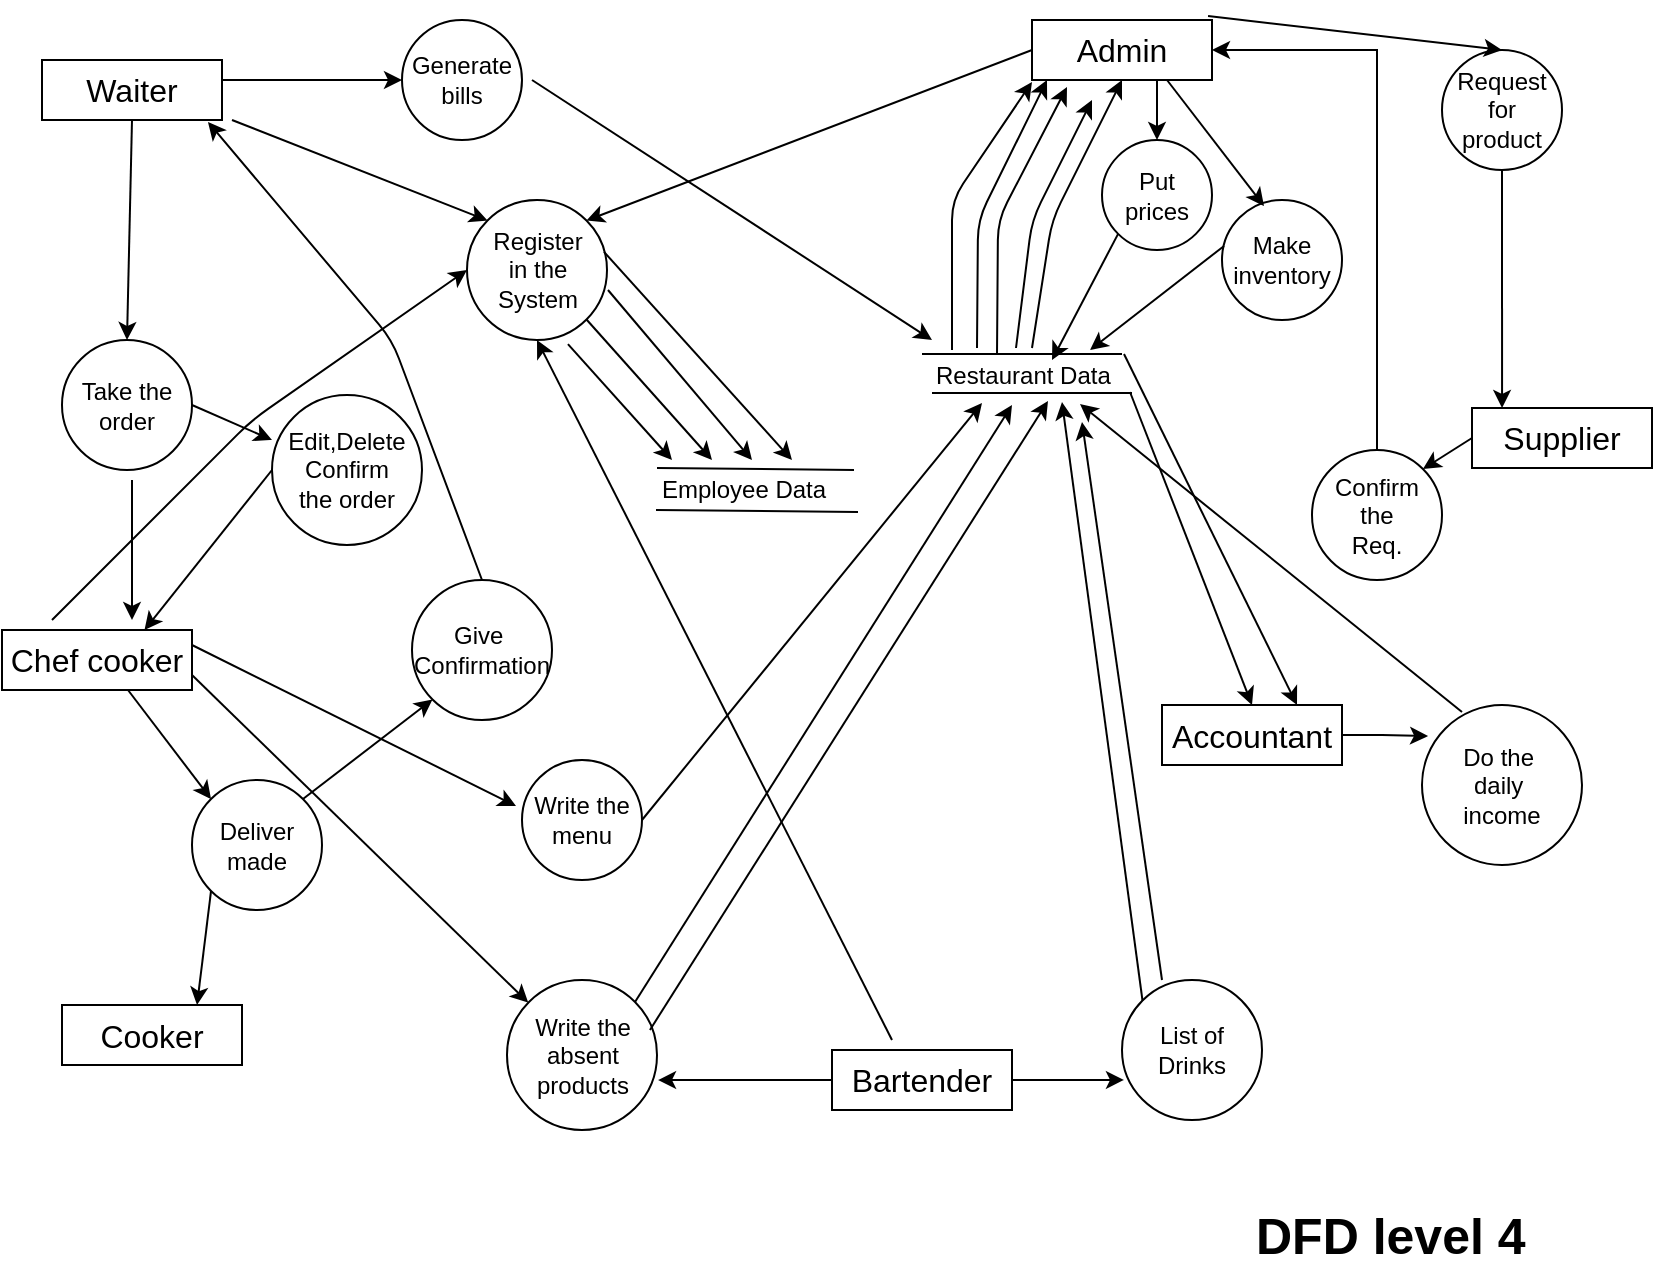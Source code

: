 <mxfile version="10.6.7" type="github"><diagram id="ny1YZEb842Sfyrmb8Omo" name="Page-1"><mxGraphModel dx="1074" dy="616" grid="1" gridSize="10" guides="1" tooltips="1" connect="1" arrows="1" fold="1" page="1" pageScale="1" pageWidth="850" pageHeight="1100" math="0" shadow="0"><root><mxCell id="0"/><mxCell id="1" parent="0"/><mxCell id="gj40FE9kpCNdTd7TngQo-2" value="&lt;font style=&quot;font-size: 16px&quot;&gt;Waiter&lt;/font&gt;" style="rounded=0;whiteSpace=wrap;html=1;" vertex="1" parent="1"><mxGeometry x="35" y="40" width="90" height="30" as="geometry"/></mxCell><mxCell id="gj40FE9kpCNdTd7TngQo-82" style="edgeStyle=orthogonalEdgeStyle;rounded=0;orthogonalLoop=1;jettySize=auto;html=1;exitX=0.5;exitY=1;exitDx=0;exitDy=0;entryX=0.5;entryY=0;entryDx=0;entryDy=0;" edge="1" parent="1" source="gj40FE9kpCNdTd7TngQo-3" target="gj40FE9kpCNdTd7TngQo-18"><mxGeometry relative="1" as="geometry"/></mxCell><mxCell id="gj40FE9kpCNdTd7TngQo-3" value="&lt;font style=&quot;font-size: 16px&quot;&gt;Admin&lt;/font&gt;" style="rounded=0;whiteSpace=wrap;html=1;" vertex="1" parent="1"><mxGeometry x="530" y="20" width="90" height="30" as="geometry"/></mxCell><mxCell id="gj40FE9kpCNdTd7TngQo-4" value="&lt;font style=&quot;font-size: 16px&quot;&gt;Cooker&lt;/font&gt;" style="rounded=0;whiteSpace=wrap;html=1;" vertex="1" parent="1"><mxGeometry x="45" y="512.5" width="90" height="30" as="geometry"/></mxCell><mxCell id="gj40FE9kpCNdTd7TngQo-5" value="&lt;span style=&quot;font-size: 16px&quot;&gt;Chef cooker&lt;/span&gt;" style="rounded=0;whiteSpace=wrap;html=1;" vertex="1" parent="1"><mxGeometry x="15" y="325" width="95" height="30" as="geometry"/></mxCell><mxCell id="gj40FE9kpCNdTd7TngQo-65" style="edgeStyle=orthogonalEdgeStyle;rounded=0;orthogonalLoop=1;jettySize=auto;html=1;entryX=0.038;entryY=0.194;entryDx=0;entryDy=0;entryPerimeter=0;" edge="1" parent="1" source="gj40FE9kpCNdTd7TngQo-6" target="gj40FE9kpCNdTd7TngQo-21"><mxGeometry relative="1" as="geometry"/></mxCell><mxCell id="gj40FE9kpCNdTd7TngQo-6" value="&lt;font style=&quot;font-size: 16px&quot;&gt;Accountant&lt;br&gt;&lt;/font&gt;" style="rounded=0;whiteSpace=wrap;html=1;" vertex="1" parent="1"><mxGeometry x="595" y="362.5" width="90" height="30" as="geometry"/></mxCell><mxCell id="gj40FE9kpCNdTd7TngQo-56" style="edgeStyle=orthogonalEdgeStyle;rounded=0;orthogonalLoop=1;jettySize=auto;html=1;entryX=1.007;entryY=0.667;entryDx=0;entryDy=0;entryPerimeter=0;" edge="1" parent="1" source="gj40FE9kpCNdTd7TngQo-7" target="gj40FE9kpCNdTd7TngQo-15"><mxGeometry relative="1" as="geometry"/></mxCell><mxCell id="gj40FE9kpCNdTd7TngQo-58" style="edgeStyle=orthogonalEdgeStyle;rounded=0;orthogonalLoop=1;jettySize=auto;html=1;entryX=0.014;entryY=0.714;entryDx=0;entryDy=0;entryPerimeter=0;" edge="1" parent="1" source="gj40FE9kpCNdTd7TngQo-7" target="gj40FE9kpCNdTd7TngQo-20"><mxGeometry relative="1" as="geometry"/></mxCell><mxCell id="gj40FE9kpCNdTd7TngQo-7" value="&lt;font style=&quot;font-size: 16px&quot;&gt;Bartender&lt;/font&gt;" style="rounded=0;whiteSpace=wrap;html=1;" vertex="1" parent="1"><mxGeometry x="430" y="535" width="90" height="30" as="geometry"/></mxCell><mxCell id="gj40FE9kpCNdTd7TngQo-8" value="&lt;font style=&quot;font-size: 16px&quot;&gt;Supplier&lt;br&gt;&lt;/font&gt;" style="rounded=0;whiteSpace=wrap;html=1;" vertex="1" parent="1"><mxGeometry x="750" y="214" width="90" height="30" as="geometry"/></mxCell><mxCell id="gj40FE9kpCNdTd7TngQo-9" value="Generate&lt;br&gt;bills&lt;br&gt;" style="ellipse;whiteSpace=wrap;html=1;aspect=fixed;" vertex="1" parent="1"><mxGeometry x="215" y="20" width="60" height="60" as="geometry"/></mxCell><mxCell id="gj40FE9kpCNdTd7TngQo-10" value="Register&lt;br&gt;in the&lt;br&gt;System&lt;br&gt;" style="ellipse;whiteSpace=wrap;html=1;aspect=fixed;" vertex="1" parent="1"><mxGeometry x="247.5" y="110" width="70" height="70" as="geometry"/></mxCell><mxCell id="gj40FE9kpCNdTd7TngQo-11" value="Take the &lt;br&gt;order" style="ellipse;whiteSpace=wrap;html=1;aspect=fixed;" vertex="1" parent="1"><mxGeometry x="45" y="180" width="65" height="65" as="geometry"/></mxCell><mxCell id="gj40FE9kpCNdTd7TngQo-12" value="Edit,Delete&lt;br&gt;Confirm&lt;br&gt;the order&lt;br&gt;" style="ellipse;whiteSpace=wrap;html=1;aspect=fixed;" vertex="1" parent="1"><mxGeometry x="150" y="207.5" width="75" height="75" as="geometry"/></mxCell><mxCell id="gj40FE9kpCNdTd7TngQo-13" value="Give&amp;nbsp;&lt;br&gt;Confirmation&lt;br&gt;" style="ellipse;whiteSpace=wrap;html=1;aspect=fixed;" vertex="1" parent="1"><mxGeometry x="220" y="300" width="70" height="70" as="geometry"/></mxCell><mxCell id="gj40FE9kpCNdTd7TngQo-14" value="Write the&lt;br&gt;menu&lt;br&gt;" style="ellipse;whiteSpace=wrap;html=1;aspect=fixed;" vertex="1" parent="1"><mxGeometry x="275" y="390" width="60" height="60" as="geometry"/></mxCell><mxCell id="gj40FE9kpCNdTd7TngQo-15" value="Write the&lt;br&gt;absent&lt;br&gt;products&lt;br&gt;" style="ellipse;whiteSpace=wrap;html=1;aspect=fixed;" vertex="1" parent="1"><mxGeometry x="267.5" y="500" width="75" height="75" as="geometry"/></mxCell><mxCell id="gj40FE9kpCNdTd7TngQo-16" value="Make inventory" style="ellipse;whiteSpace=wrap;html=1;aspect=fixed;" vertex="1" parent="1"><mxGeometry x="625" y="110" width="60" height="60" as="geometry"/></mxCell><mxCell id="gj40FE9kpCNdTd7TngQo-79" style="edgeStyle=orthogonalEdgeStyle;rounded=0;orthogonalLoop=1;jettySize=auto;html=1;exitX=0.5;exitY=1;exitDx=0;exitDy=0;entryX=0.167;entryY=0;entryDx=0;entryDy=0;entryPerimeter=0;" edge="1" parent="1" source="gj40FE9kpCNdTd7TngQo-17" target="gj40FE9kpCNdTd7TngQo-8"><mxGeometry relative="1" as="geometry"/></mxCell><mxCell id="gj40FE9kpCNdTd7TngQo-17" value="Request&lt;br&gt;for&lt;br&gt;product&lt;br&gt;" style="ellipse;whiteSpace=wrap;html=1;aspect=fixed;" vertex="1" parent="1"><mxGeometry x="735" y="35" width="60" height="60" as="geometry"/></mxCell><mxCell id="gj40FE9kpCNdTd7TngQo-18" value="Put prices&lt;br&gt;" style="ellipse;whiteSpace=wrap;html=1;aspect=fixed;" vertex="1" parent="1"><mxGeometry x="565" y="80" width="55" height="55" as="geometry"/></mxCell><mxCell id="gj40FE9kpCNdTd7TngQo-77" style="edgeStyle=orthogonalEdgeStyle;rounded=0;orthogonalLoop=1;jettySize=auto;html=1;entryX=1;entryY=0.5;entryDx=0;entryDy=0;" edge="1" parent="1" source="gj40FE9kpCNdTd7TngQo-19" target="gj40FE9kpCNdTd7TngQo-3"><mxGeometry relative="1" as="geometry"><Array as="points"><mxPoint x="703" y="35"/></Array></mxGeometry></mxCell><mxCell id="gj40FE9kpCNdTd7TngQo-19" value="Confirm&lt;br&gt;the&lt;br&gt;Req.&lt;br&gt;" style="ellipse;whiteSpace=wrap;html=1;aspect=fixed;" vertex="1" parent="1"><mxGeometry x="670" y="235" width="65" height="65" as="geometry"/></mxCell><mxCell id="gj40FE9kpCNdTd7TngQo-20" value="List of&lt;br&gt;Drinks&lt;br&gt;" style="ellipse;whiteSpace=wrap;html=1;aspect=fixed;" vertex="1" parent="1"><mxGeometry x="575" y="500" width="70" height="70" as="geometry"/></mxCell><mxCell id="gj40FE9kpCNdTd7TngQo-21" value="Do the&amp;nbsp;&lt;br&gt;daily&amp;nbsp;&lt;br&gt;income&lt;br&gt;" style="ellipse;whiteSpace=wrap;html=1;aspect=fixed;" vertex="1" parent="1"><mxGeometry x="725" y="362.5" width="80" height="80" as="geometry"/></mxCell><mxCell id="gj40FE9kpCNdTd7TngQo-22" value="Deliver&lt;br&gt;made&lt;br&gt;" style="ellipse;whiteSpace=wrap;html=1;aspect=fixed;" vertex="1" parent="1"><mxGeometry x="110" y="400" width="65" height="65" as="geometry"/></mxCell><mxCell id="gj40FE9kpCNdTd7TngQo-23" value="" style="endArrow=classic;html=1;entryX=0;entryY=0.5;entryDx=0;entryDy=0;" edge="1" parent="1" target="gj40FE9kpCNdTd7TngQo-9"><mxGeometry width="50" height="50" relative="1" as="geometry"><mxPoint x="125" y="50" as="sourcePoint"/><mxPoint x="390" y="200" as="targetPoint"/></mxGeometry></mxCell><mxCell id="gj40FE9kpCNdTd7TngQo-25" value="" style="endArrow=classic;html=1;entryX=0;entryY=0;entryDx=0;entryDy=0;" edge="1" parent="1" target="gj40FE9kpCNdTd7TngQo-10"><mxGeometry width="50" height="50" relative="1" as="geometry"><mxPoint x="130" y="70" as="sourcePoint"/><mxPoint x="225" y="60" as="targetPoint"/></mxGeometry></mxCell><mxCell id="gj40FE9kpCNdTd7TngQo-26" value="" style="endArrow=classic;html=1;entryX=0.5;entryY=0;entryDx=0;entryDy=0;exitX=0.5;exitY=1;exitDx=0;exitDy=0;" edge="1" parent="1" source="gj40FE9kpCNdTd7TngQo-2" target="gj40FE9kpCNdTd7TngQo-11"><mxGeometry width="50" height="50" relative="1" as="geometry"><mxPoint x="145" y="70" as="sourcePoint"/><mxPoint x="235" y="70" as="targetPoint"/></mxGeometry></mxCell><mxCell id="gj40FE9kpCNdTd7TngQo-27" value="" style="endArrow=classic;html=1;" edge="1" parent="1"><mxGeometry width="50" height="50" relative="1" as="geometry"><mxPoint x="80" y="250" as="sourcePoint"/><mxPoint x="80" y="320" as="targetPoint"/></mxGeometry></mxCell><mxCell id="gj40FE9kpCNdTd7TngQo-28" value="" style="endArrow=classic;html=1;entryX=0.75;entryY=0;entryDx=0;entryDy=0;exitX=0;exitY=0.5;exitDx=0;exitDy=0;" edge="1" parent="1" source="gj40FE9kpCNdTd7TngQo-12" target="gj40FE9kpCNdTd7TngQo-5"><mxGeometry width="50" height="50" relative="1" as="geometry"><mxPoint x="165" y="90" as="sourcePoint"/><mxPoint x="255" y="90" as="targetPoint"/></mxGeometry></mxCell><mxCell id="gj40FE9kpCNdTd7TngQo-30" value="" style="endArrow=none;html=1;exitX=1.005;exitY=1.05;exitDx=0;exitDy=0;exitPerimeter=0;entryX=-0.005;entryY=1;entryDx=0;entryDy=0;entryPerimeter=0;" edge="1" parent="1" source="gj40FE9kpCNdTd7TngQo-62" target="gj40FE9kpCNdTd7TngQo-62"><mxGeometry width="50" height="50" relative="1" as="geometry"><mxPoint x="450" y="260" as="sourcePoint"/><mxPoint x="342.5" y="259.5" as="targetPoint"/></mxGeometry></mxCell><mxCell id="gj40FE9kpCNdTd7TngQo-34" value="" style="endArrow=none;html=1;" edge="1" parent="1"><mxGeometry width="50" height="50" relative="1" as="geometry"><mxPoint x="575" y="187" as="sourcePoint"/><mxPoint x="475" y="187" as="targetPoint"/></mxGeometry></mxCell><mxCell id="gj40FE9kpCNdTd7TngQo-35" value="" style="endArrow=none;html=1;" edge="1" parent="1"><mxGeometry width="50" height="50" relative="1" as="geometry"><mxPoint x="580" y="206.5" as="sourcePoint"/><mxPoint x="480" y="206.5" as="targetPoint"/></mxGeometry></mxCell><mxCell id="gj40FE9kpCNdTd7TngQo-36" value="Restaurant Data" style="text;html=1;resizable=0;points=[];autosize=1;align=left;verticalAlign=top;spacingTop=-4;" vertex="1" parent="1"><mxGeometry x="480" y="187.5" width="100" height="20" as="geometry"/></mxCell><mxCell id="gj40FE9kpCNdTd7TngQo-38" value="" style="endArrow=classic;html=1;exitX=0.979;exitY=0.371;exitDx=0;exitDy=0;exitPerimeter=0;" edge="1" parent="1" source="gj40FE9kpCNdTd7TngQo-10"><mxGeometry width="50" height="50" relative="1" as="geometry"><mxPoint x="90" y="260" as="sourcePoint"/><mxPoint x="410" y="240" as="targetPoint"/></mxGeometry></mxCell><mxCell id="gj40FE9kpCNdTd7TngQo-39" value="" style="endArrow=classic;html=1;exitX=1.007;exitY=0.643;exitDx=0;exitDy=0;exitPerimeter=0;" edge="1" parent="1" source="gj40FE9kpCNdTd7TngQo-10"><mxGeometry width="50" height="50" relative="1" as="geometry"><mxPoint x="100" y="270" as="sourcePoint"/><mxPoint x="390" y="240" as="targetPoint"/></mxGeometry></mxCell><mxCell id="gj40FE9kpCNdTd7TngQo-40" value="" style="endArrow=classic;html=1;exitX=1;exitY=1;exitDx=0;exitDy=0;entryX=0.275;entryY=-0.25;entryDx=0;entryDy=0;entryPerimeter=0;" edge="1" parent="1" source="gj40FE9kpCNdTd7TngQo-10" target="gj40FE9kpCNdTd7TngQo-62"><mxGeometry width="50" height="50" relative="1" as="geometry"><mxPoint x="328" y="165" as="sourcePoint"/><mxPoint x="360" y="200" as="targetPoint"/></mxGeometry></mxCell><mxCell id="gj40FE9kpCNdTd7TngQo-41" value="" style="endArrow=classic;html=1;exitX=0.721;exitY=1.029;exitDx=0;exitDy=0;exitPerimeter=0;entryX=0.075;entryY=-0.25;entryDx=0;entryDy=0;entryPerimeter=0;" edge="1" parent="1" source="gj40FE9kpCNdTd7TngQo-10" target="gj40FE9kpCNdTd7TngQo-62"><mxGeometry width="50" height="50" relative="1" as="geometry"><mxPoint x="338" y="175" as="sourcePoint"/><mxPoint x="350" y="210" as="targetPoint"/></mxGeometry></mxCell><mxCell id="gj40FE9kpCNdTd7TngQo-42" value="" style="endArrow=classic;html=1;exitX=0.5;exitY=0;exitDx=0;exitDy=0;entryX=0.922;entryY=1.033;entryDx=0;entryDy=0;entryPerimeter=0;" edge="1" parent="1" source="gj40FE9kpCNdTd7TngQo-13" target="gj40FE9kpCNdTd7TngQo-2"><mxGeometry width="50" height="50" relative="1" as="geometry"><mxPoint x="348" y="185" as="sourcePoint"/><mxPoint x="410" y="230" as="targetPoint"/><Array as="points"><mxPoint x="210" y="180"/></Array></mxGeometry></mxCell><mxCell id="gj40FE9kpCNdTd7TngQo-43" value="" style="endArrow=classic;html=1;exitX=0.663;exitY=1;exitDx=0;exitDy=0;exitPerimeter=0;entryX=0;entryY=0;entryDx=0;entryDy=0;" edge="1" parent="1" source="gj40FE9kpCNdTd7TngQo-5" target="gj40FE9kpCNdTd7TngQo-22"><mxGeometry width="50" height="50" relative="1" as="geometry"><mxPoint x="90" y="260" as="sourcePoint"/><mxPoint x="90" y="330" as="targetPoint"/></mxGeometry></mxCell><mxCell id="gj40FE9kpCNdTd7TngQo-44" value="" style="endArrow=classic;html=1;exitX=1;exitY=0;exitDx=0;exitDy=0;entryX=0;entryY=1;entryDx=0;entryDy=0;" edge="1" parent="1" source="gj40FE9kpCNdTd7TngQo-22" target="gj40FE9kpCNdTd7TngQo-13"><mxGeometry width="50" height="50" relative="1" as="geometry"><mxPoint x="100" y="270" as="sourcePoint"/><mxPoint x="100" y="340" as="targetPoint"/></mxGeometry></mxCell><mxCell id="gj40FE9kpCNdTd7TngQo-45" value="" style="endArrow=classic;html=1;exitX=0;exitY=1;exitDx=0;exitDy=0;entryX=0.75;entryY=0;entryDx=0;entryDy=0;" edge="1" parent="1" source="gj40FE9kpCNdTd7TngQo-22" target="gj40FE9kpCNdTd7TngQo-4"><mxGeometry width="50" height="50" relative="1" as="geometry"><mxPoint x="175" y="420" as="sourcePoint"/><mxPoint x="240" y="370" as="targetPoint"/></mxGeometry></mxCell><mxCell id="gj40FE9kpCNdTd7TngQo-49" value="" style="endArrow=classic;html=1;exitX=1;exitY=0.75;exitDx=0;exitDy=0;" edge="1" parent="1" source="gj40FE9kpCNdTd7TngQo-5" target="gj40FE9kpCNdTd7TngQo-15"><mxGeometry width="50" height="50" relative="1" as="geometry"><mxPoint x="195" y="440" as="sourcePoint"/><mxPoint x="260" y="390" as="targetPoint"/></mxGeometry></mxCell><mxCell id="gj40FE9kpCNdTd7TngQo-50" value="" style="endArrow=classic;html=1;exitX=1;exitY=0.25;exitDx=0;exitDy=0;entryX=-0.05;entryY=0.383;entryDx=0;entryDy=0;entryPerimeter=0;" edge="1" parent="1" source="gj40FE9kpCNdTd7TngQo-5" target="gj40FE9kpCNdTd7TngQo-14"><mxGeometry width="50" height="50" relative="1" as="geometry"><mxPoint x="205" y="450" as="sourcePoint"/><mxPoint x="270" y="400" as="targetPoint"/></mxGeometry></mxCell><mxCell id="gj40FE9kpCNdTd7TngQo-51" value="" style="endArrow=classic;html=1;exitX=1;exitY=0;exitDx=0;exitDy=0;entryX=0.4;entryY=1.25;entryDx=0;entryDy=0;entryPerimeter=0;" edge="1" parent="1" source="gj40FE9kpCNdTd7TngQo-15" target="gj40FE9kpCNdTd7TngQo-36"><mxGeometry width="50" height="50" relative="1" as="geometry"><mxPoint x="215" y="460" as="sourcePoint"/><mxPoint x="280" y="410" as="targetPoint"/></mxGeometry></mxCell><mxCell id="gj40FE9kpCNdTd7TngQo-52" value="" style="endArrow=classic;html=1;exitX=0.953;exitY=0.333;exitDx=0;exitDy=0;entryX=0.58;entryY=1.15;entryDx=0;entryDy=0;exitPerimeter=0;entryPerimeter=0;" edge="1" parent="1" source="gj40FE9kpCNdTd7TngQo-15" target="gj40FE9kpCNdTd7TngQo-36"><mxGeometry width="50" height="50" relative="1" as="geometry"><mxPoint x="225" y="470" as="sourcePoint"/><mxPoint x="290" y="420" as="targetPoint"/></mxGeometry></mxCell><mxCell id="gj40FE9kpCNdTd7TngQo-53" value="" style="endArrow=classic;html=1;exitX=1;exitY=0.5;exitDx=0;exitDy=0;entryX=0.25;entryY=1.2;entryDx=0;entryDy=0;entryPerimeter=0;" edge="1" parent="1" source="gj40FE9kpCNdTd7TngQo-14" target="gj40FE9kpCNdTd7TngQo-36"><mxGeometry width="50" height="50" relative="1" as="geometry"><mxPoint x="235" y="480" as="sourcePoint"/><mxPoint x="300" y="430" as="targetPoint"/></mxGeometry></mxCell><mxCell id="gj40FE9kpCNdTd7TngQo-54" value="" style="endArrow=classic;html=1;entryX=0;entryY=0.5;entryDx=0;entryDy=0;" edge="1" parent="1" target="gj40FE9kpCNdTd7TngQo-10"><mxGeometry width="50" height="50" relative="1" as="geometry"><mxPoint x="40" y="320" as="sourcePoint"/><mxPoint x="220" y="170" as="targetPoint"/><Array as="points"><mxPoint x="140" y="220"/></Array></mxGeometry></mxCell><mxCell id="gj40FE9kpCNdTd7TngQo-55" value="" style="endArrow=classic;html=1;exitX=1;exitY=0.5;exitDx=0;exitDy=0;entryX=0;entryY=0.3;entryDx=0;entryDy=0;entryPerimeter=0;" edge="1" parent="1" source="gj40FE9kpCNdTd7TngQo-11" target="gj40FE9kpCNdTd7TngQo-12"><mxGeometry width="50" height="50" relative="1" as="geometry"><mxPoint x="255" y="500" as="sourcePoint"/><mxPoint x="320" y="450" as="targetPoint"/></mxGeometry></mxCell><mxCell id="gj40FE9kpCNdTd7TngQo-59" value="" style="endArrow=classic;html=1;entryX=0.5;entryY=1;entryDx=0;entryDy=0;" edge="1" parent="1" target="gj40FE9kpCNdTd7TngQo-10"><mxGeometry width="50" height="50" relative="1" as="geometry"><mxPoint x="460" y="530" as="sourcePoint"/><mxPoint x="330" y="460" as="targetPoint"/></mxGeometry></mxCell><mxCell id="gj40FE9kpCNdTd7TngQo-60" value="" style="endArrow=classic;html=1;entryX=1;entryY=0;entryDx=0;entryDy=0;exitX=0;exitY=0.5;exitDx=0;exitDy=0;" edge="1" parent="1" source="gj40FE9kpCNdTd7TngQo-3" target="gj40FE9kpCNdTd7TngQo-10"><mxGeometry width="50" height="50" relative="1" as="geometry"><mxPoint x="135" y="60" as="sourcePoint"/><mxPoint x="225" y="60" as="targetPoint"/></mxGeometry></mxCell><mxCell id="gj40FE9kpCNdTd7TngQo-61" value="" style="endArrow=none;html=1;exitX=0.985;exitY=0;exitDx=0;exitDy=0;exitPerimeter=0;" edge="1" parent="1" source="gj40FE9kpCNdTd7TngQo-62"><mxGeometry width="50" height="50" relative="1" as="geometry"><mxPoint x="452.5" y="244" as="sourcePoint"/><mxPoint x="342.5" y="244" as="targetPoint"/></mxGeometry></mxCell><mxCell id="gj40FE9kpCNdTd7TngQo-62" value="Employee Data" style="text;html=1;resizable=0;points=[];autosize=1;align=left;verticalAlign=top;spacingTop=-4;" vertex="1" parent="1"><mxGeometry x="342.5" y="245" width="100" height="20" as="geometry"/></mxCell><mxCell id="gj40FE9kpCNdTd7TngQo-71" value="" style="endArrow=classic;html=1;exitX=0.25;exitY=0.044;exitDx=0;exitDy=0;entryX=0.74;entryY=1.225;entryDx=0;entryDy=0;entryPerimeter=0;exitPerimeter=0;" edge="1" parent="1" source="gj40FE9kpCNdTd7TngQo-21" target="gj40FE9kpCNdTd7TngQo-36"><mxGeometry width="50" height="50" relative="1" as="geometry"><mxPoint x="345" y="430" as="sourcePoint"/><mxPoint x="515" y="222" as="targetPoint"/></mxGeometry></mxCell><mxCell id="gj40FE9kpCNdTd7TngQo-72" value="" style="endArrow=classic;html=1;exitX=0;exitY=0;exitDx=0;exitDy=0;entryX=0.65;entryY=1.175;entryDx=0;entryDy=0;entryPerimeter=0;" edge="1" parent="1" source="gj40FE9kpCNdTd7TngQo-20" target="gj40FE9kpCNdTd7TngQo-36"><mxGeometry width="50" height="50" relative="1" as="geometry"><mxPoint x="355" y="440" as="sourcePoint"/><mxPoint x="525" y="232" as="targetPoint"/></mxGeometry></mxCell><mxCell id="gj40FE9kpCNdTd7TngQo-73" value="" style="endArrow=classic;html=1;exitX=0.99;exitY=0.925;exitDx=0;exitDy=0;entryX=0.5;entryY=0;entryDx=0;entryDy=0;exitPerimeter=0;" edge="1" parent="1" source="gj40FE9kpCNdTd7TngQo-36" target="gj40FE9kpCNdTd7TngQo-6"><mxGeometry width="50" height="50" relative="1" as="geometry"><mxPoint x="365" y="450" as="sourcePoint"/><mxPoint x="535" y="242" as="targetPoint"/></mxGeometry></mxCell><mxCell id="gj40FE9kpCNdTd7TngQo-74" value="" style="endArrow=classic;html=1;entryX=0.75;entryY=0;entryDx=0;entryDy=0;exitX=0.96;exitY=-0.025;exitDx=0;exitDy=0;exitPerimeter=0;" edge="1" parent="1" source="gj40FE9kpCNdTd7TngQo-36" target="gj40FE9kpCNdTd7TngQo-6"><mxGeometry width="50" height="50" relative="1" as="geometry"><mxPoint x="584" y="194" as="sourcePoint"/><mxPoint x="545" y="252" as="targetPoint"/></mxGeometry></mxCell><mxCell id="gj40FE9kpCNdTd7TngQo-76" value="" style="endArrow=classic;html=1;exitX=0;exitY=0.5;exitDx=0;exitDy=0;entryX=1;entryY=0;entryDx=0;entryDy=0;" edge="1" parent="1" source="gj40FE9kpCNdTd7TngQo-8" target="gj40FE9kpCNdTd7TngQo-19"><mxGeometry width="50" height="50" relative="1" as="geometry"><mxPoint x="385" y="470" as="sourcePoint"/><mxPoint x="555" y="262" as="targetPoint"/></mxGeometry></mxCell><mxCell id="gj40FE9kpCNdTd7TngQo-80" value="" style="endArrow=classic;html=1;exitX=0.978;exitY=-0.067;exitDx=0;exitDy=0;entryX=0.5;entryY=0;entryDx=0;entryDy=0;exitPerimeter=0;" edge="1" parent="1" source="gj40FE9kpCNdTd7TngQo-3" target="gj40FE9kpCNdTd7TngQo-17"><mxGeometry width="50" height="50" relative="1" as="geometry"><mxPoint x="395" y="480" as="sourcePoint"/><mxPoint x="565" y="272" as="targetPoint"/></mxGeometry></mxCell><mxCell id="gj40FE9kpCNdTd7TngQo-83" value="" style="endArrow=classic;html=1;exitX=0;exitY=1;exitDx=0;exitDy=0;entryX=0.6;entryY=0.125;entryDx=0;entryDy=0;entryPerimeter=0;" edge="1" parent="1" source="gj40FE9kpCNdTd7TngQo-18" target="gj40FE9kpCNdTd7TngQo-36"><mxGeometry width="50" height="50" relative="1" as="geometry"><mxPoint x="405" y="490" as="sourcePoint"/><mxPoint x="575" y="282" as="targetPoint"/></mxGeometry></mxCell><mxCell id="gj40FE9kpCNdTd7TngQo-84" value="" style="endArrow=classic;html=1;exitX=0.75;exitY=1;exitDx=0;exitDy=0;entryX=0.35;entryY=0.05;entryDx=0;entryDy=0;entryPerimeter=0;" edge="1" parent="1" source="gj40FE9kpCNdTd7TngQo-3" target="gj40FE9kpCNdTd7TngQo-16"><mxGeometry width="50" height="50" relative="1" as="geometry"><mxPoint x="566" y="127" as="sourcePoint"/><mxPoint x="550" y="200" as="targetPoint"/><Array as="points"/></mxGeometry></mxCell><mxCell id="gj40FE9kpCNdTd7TngQo-86" value="" style="endArrow=classic;html=1;exitX=0.017;exitY=0.383;exitDx=0;exitDy=0;entryX=0.79;entryY=-0.125;entryDx=0;entryDy=0;entryPerimeter=0;exitPerimeter=0;" edge="1" parent="1" source="gj40FE9kpCNdTd7TngQo-16" target="gj40FE9kpCNdTd7TngQo-36"><mxGeometry width="50" height="50" relative="1" as="geometry"><mxPoint x="608" y="60" as="sourcePoint"/><mxPoint x="656" y="123" as="targetPoint"/><Array as="points"/></mxGeometry></mxCell><mxCell id="gj40FE9kpCNdTd7TngQo-88" value="" style="endArrow=classic;html=1;" edge="1" parent="1"><mxGeometry width="50" height="50" relative="1" as="geometry"><mxPoint x="280" y="50" as="sourcePoint"/><mxPoint x="480" y="180" as="targetPoint"/><Array as="points"/></mxGeometry></mxCell><mxCell id="gj40FE9kpCNdTd7TngQo-89" value="" style="endArrow=classic;html=1;entryX=0;entryY=1.033;entryDx=0;entryDy=0;entryPerimeter=0;" edge="1" parent="1" target="gj40FE9kpCNdTd7TngQo-3"><mxGeometry width="50" height="50" relative="1" as="geometry"><mxPoint x="490" y="185" as="sourcePoint"/><mxPoint x="676" y="143" as="targetPoint"/><Array as="points"><mxPoint x="490" y="110"/></Array></mxGeometry></mxCell><mxCell id="gj40FE9kpCNdTd7TngQo-90" value="" style="endArrow=classic;html=1;exitX=0.15;exitY=-0.125;exitDx=0;exitDy=0;entryX=0;entryY=1.033;entryDx=0;entryDy=0;entryPerimeter=0;exitPerimeter=0;" edge="1" parent="1"><mxGeometry width="50" height="50" relative="1" as="geometry"><mxPoint x="502.5" y="184" as="sourcePoint"/><mxPoint x="537.5" y="50" as="targetPoint"/><Array as="points"><mxPoint x="503" y="120"/></Array></mxGeometry></mxCell><mxCell id="gj40FE9kpCNdTd7TngQo-91" value="" style="endArrow=classic;html=1;exitX=0.15;exitY=-0.125;exitDx=0;exitDy=0;entryX=0;entryY=1.033;entryDx=0;entryDy=0;entryPerimeter=0;exitPerimeter=0;" edge="1" parent="1"><mxGeometry width="50" height="50" relative="1" as="geometry"><mxPoint x="512.5" y="187.5" as="sourcePoint"/><mxPoint x="547.5" y="53.5" as="targetPoint"/><Array as="points"><mxPoint x="513" y="120"/></Array></mxGeometry></mxCell><mxCell id="gj40FE9kpCNdTd7TngQo-92" value="" style="endArrow=classic;html=1;exitX=0.42;exitY=-0.175;exitDx=0;exitDy=0;exitPerimeter=0;" edge="1" parent="1" source="gj40FE9kpCNdTd7TngQo-36"><mxGeometry width="50" height="50" relative="1" as="geometry"><mxPoint x="525" y="215" as="sourcePoint"/><mxPoint x="560" y="60" as="targetPoint"/><Array as="points"><mxPoint x="530" y="120"/></Array></mxGeometry></mxCell><mxCell id="gj40FE9kpCNdTd7TngQo-93" value="" style="endArrow=classic;html=1;entryX=0;entryY=1.033;entryDx=0;entryDy=0;entryPerimeter=0;" edge="1" parent="1"><mxGeometry width="50" height="50" relative="1" as="geometry"><mxPoint x="530" y="184" as="sourcePoint"/><mxPoint x="575" y="50" as="targetPoint"/><Array as="points"><mxPoint x="540" y="120"/></Array></mxGeometry></mxCell><mxCell id="gj40FE9kpCNdTd7TngQo-94" value="" style="endArrow=classic;html=1;entryX=0.65;entryY=1.175;entryDx=0;entryDy=0;entryPerimeter=0;" edge="1" parent="1"><mxGeometry width="50" height="50" relative="1" as="geometry"><mxPoint x="595" y="500" as="sourcePoint"/><mxPoint x="555" y="221" as="targetPoint"/></mxGeometry></mxCell><mxCell id="gj40FE9kpCNdTd7TngQo-95" value="DFD level 4" style="text;html=1;resizable=0;points=[];autosize=1;align=left;verticalAlign=top;spacingTop=-4;fontSize=25;fontStyle=1" vertex="1" parent="1"><mxGeometry x="640" y="610" width="80" height="20" as="geometry"/></mxCell></root></mxGraphModel></diagram></mxfile>